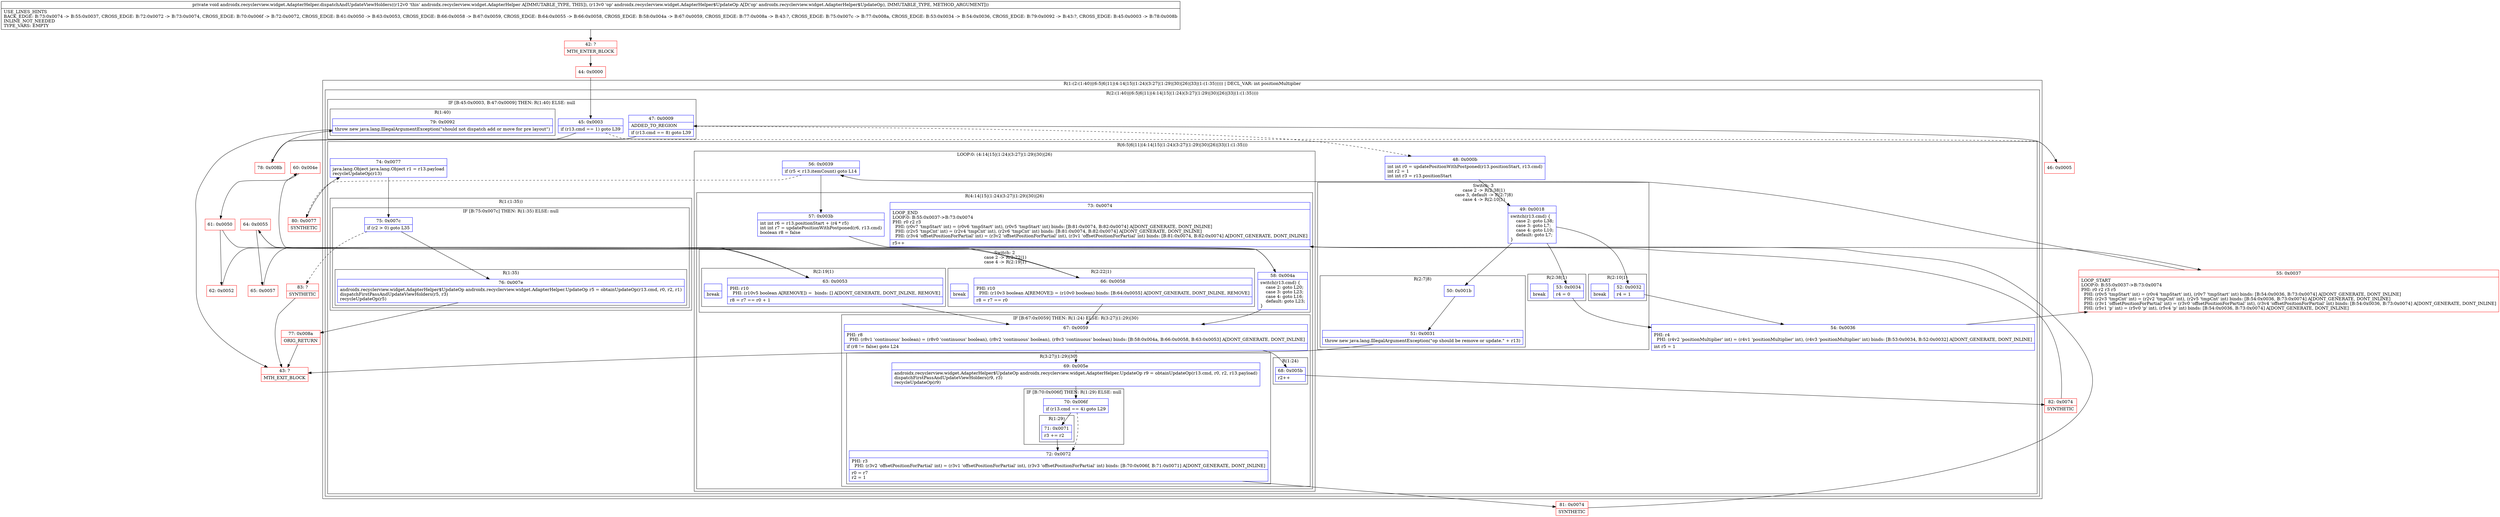 digraph "CFG forandroidx.recyclerview.widget.AdapterHelper.dispatchAndUpdateViewHolders(Landroidx\/recyclerview\/widget\/AdapterHelper$UpdateOp;)V" {
subgraph cluster_Region_1460322901 {
label = "R(1:(2:(1:40)|(6:5|6|11|(4:14|15|(1:24)(3:27|(1:29)|30)|26)|33|(1:(1:35))))) | DECL_VAR: int positionMultiplier\l";
node [shape=record,color=blue];
subgraph cluster_Region_1334672160 {
label = "R(2:(1:40)|(6:5|6|11|(4:14|15|(1:24)(3:27|(1:29)|30)|26)|33|(1:(1:35))))";
node [shape=record,color=blue];
subgraph cluster_IfRegion_1273805045 {
label = "IF [B:45:0x0003, B:47:0x0009] THEN: R(1:40) ELSE: null";
node [shape=record,color=blue];
Node_45 [shape=record,label="{45\:\ 0x0003|if (r13.cmd == 1) goto L39\l}"];
Node_47 [shape=record,label="{47\:\ 0x0009|ADDED_TO_REGION\l|if (r13.cmd == 8) goto L39\l}"];
subgraph cluster_Region_197813154 {
label = "R(1:40)";
node [shape=record,color=blue];
Node_79 [shape=record,label="{79\:\ 0x0092|throw new java.lang.IllegalArgumentException(\"should not dispatch add or move for pre layout\")\l}"];
}
}
subgraph cluster_Region_509612998 {
label = "R(6:5|6|11|(4:14|15|(1:24)(3:27|(1:29)|30)|26)|33|(1:(1:35)))";
node [shape=record,color=blue];
Node_48 [shape=record,label="{48\:\ 0x000b|int int r0 = updatePositionWithPostponed(r13.positionStart, r13.cmd)\lint r2 = 1\lint int r3 = r13.positionStart\l}"];
subgraph cluster_SwitchRegion_181600484 {
label = "Switch: 3
 case 2 -> R(2:38|1)
 case 3, default -> R(2:7|8)
 case 4 -> R(2:10|1)";
node [shape=record,color=blue];
Node_49 [shape=record,label="{49\:\ 0x0018|switch(r13.cmd) \{\l    case 2: goto L38;\l    case 3: goto L7;\l    case 4: goto L10;\l    default: goto L7;\l\}\l}"];
subgraph cluster_Region_1650756547 {
label = "R(2:38|1)";
node [shape=record,color=blue];
Node_53 [shape=record,label="{53\:\ 0x0034|r4 = 0\l}"];
Node_InsnContainer_782450405 [shape=record,label="{|break\l}"];
}
subgraph cluster_Region_10883284 {
label = "R(2:7|8)";
node [shape=record,color=blue];
Node_50 [shape=record,label="{50\:\ 0x001b}"];
Node_51 [shape=record,label="{51\:\ 0x0031|throw new java.lang.IllegalArgumentException(\"op should be remove or update.\" + r13)\l}"];
}
subgraph cluster_Region_1614399250 {
label = "R(2:10|1)";
node [shape=record,color=blue];
Node_52 [shape=record,label="{52\:\ 0x0032|r4 = 1\l}"];
Node_InsnContainer_1487512593 [shape=record,label="{|break\l}"];
}
}
Node_54 [shape=record,label="{54\:\ 0x0036|PHI: r4 \l  PHI: (r4v2 'positionMultiplier' int) = (r4v1 'positionMultiplier' int), (r4v3 'positionMultiplier' int) binds: [B:53:0x0034, B:52:0x0032] A[DONT_GENERATE, DONT_INLINE]\l|int r5 = 1\l}"];
subgraph cluster_LoopRegion_2053588550 {
label = "LOOP:0: (4:14|15|(1:24)(3:27|(1:29)|30)|26)";
node [shape=record,color=blue];
Node_56 [shape=record,label="{56\:\ 0x0039|if (r5 \< r13.itemCount) goto L14\l}"];
subgraph cluster_Region_284670086 {
label = "R(4:14|15|(1:24)(3:27|(1:29)|30)|26)";
node [shape=record,color=blue];
Node_57 [shape=record,label="{57\:\ 0x003b|int int r6 = r13.positionStart + (r4 * r5)\lint int r7 = updatePositionWithPostponed(r6, r13.cmd)\lboolean r8 = false\l}"];
subgraph cluster_SwitchRegion_1248811968 {
label = "Switch: 2
 case 2 -> R(2:22|1)
 case 4 -> R(2:19|1)";
node [shape=record,color=blue];
Node_58 [shape=record,label="{58\:\ 0x004a|switch(r13.cmd) \{\l    case 2: goto L20;\l    case 3: goto L23;\l    case 4: goto L16;\l    default: goto L23;\l\}\l}"];
subgraph cluster_Region_985386514 {
label = "R(2:22|1)";
node [shape=record,color=blue];
Node_66 [shape=record,label="{66\:\ 0x0058|PHI: r10 \l  PHI: (r10v3 boolean A[REMOVE]) = (r10v0 boolean) binds: [B:64:0x0055] A[DONT_GENERATE, DONT_INLINE, REMOVE]\l|r8 = r7 == r0\l}"];
Node_InsnContainer_2106331262 [shape=record,label="{|break\l}"];
}
subgraph cluster_Region_2141150866 {
label = "R(2:19|1)";
node [shape=record,color=blue];
Node_63 [shape=record,label="{63\:\ 0x0053|PHI: r10 \l  PHI: (r10v5 boolean A[REMOVE]) =  binds: [] A[DONT_GENERATE, DONT_INLINE, REMOVE]\l|r8 = r7 == r0 + 1\l}"];
Node_InsnContainer_1293721515 [shape=record,label="{|break\l}"];
}
}
subgraph cluster_IfRegion_1443562440 {
label = "IF [B:67:0x0059] THEN: R(1:24) ELSE: R(3:27|(1:29)|30)";
node [shape=record,color=blue];
Node_67 [shape=record,label="{67\:\ 0x0059|PHI: r8 \l  PHI: (r8v1 'continuous' boolean) = (r8v0 'continuous' boolean), (r8v2 'continuous' boolean), (r8v3 'continuous' boolean) binds: [B:58:0x004a, B:66:0x0058, B:63:0x0053] A[DONT_GENERATE, DONT_INLINE]\l|if (r8 != false) goto L24\l}"];
subgraph cluster_Region_514039698 {
label = "R(1:24)";
node [shape=record,color=blue];
Node_68 [shape=record,label="{68\:\ 0x005b|r2++\l}"];
}
subgraph cluster_Region_1736643589 {
label = "R(3:27|(1:29)|30)";
node [shape=record,color=blue];
Node_69 [shape=record,label="{69\:\ 0x005e|androidx.recyclerview.widget.AdapterHelper$UpdateOp androidx.recyclerview.widget.AdapterHelper.UpdateOp r9 = obtainUpdateOp(r13.cmd, r0, r2, r13.payload)\ldispatchFirstPassAndUpdateViewHolders(r9, r3)\lrecycleUpdateOp(r9)\l}"];
subgraph cluster_IfRegion_1484796725 {
label = "IF [B:70:0x006f] THEN: R(1:29) ELSE: null";
node [shape=record,color=blue];
Node_70 [shape=record,label="{70\:\ 0x006f|if (r13.cmd == 4) goto L29\l}"];
subgraph cluster_Region_2055997706 {
label = "R(1:29)";
node [shape=record,color=blue];
Node_71 [shape=record,label="{71\:\ 0x0071|r3 += r2\l}"];
}
}
Node_72 [shape=record,label="{72\:\ 0x0072|PHI: r3 \l  PHI: (r3v2 'offsetPositionForPartial' int) = (r3v1 'offsetPositionForPartial' int), (r3v3 'offsetPositionForPartial' int) binds: [B:70:0x006f, B:71:0x0071] A[DONT_GENERATE, DONT_INLINE]\l|r0 = r7\lr2 = 1\l}"];
}
}
Node_73 [shape=record,label="{73\:\ 0x0074|LOOP_END\lLOOP:0: B:55:0x0037\-\>B:73:0x0074\lPHI: r0 r2 r3 \l  PHI: (r0v7 'tmpStart' int) = (r0v6 'tmpStart' int), (r0v5 'tmpStart' int) binds: [B:81:0x0074, B:82:0x0074] A[DONT_GENERATE, DONT_INLINE]\l  PHI: (r2v5 'tmpCnt' int) = (r2v4 'tmpCnt' int), (r2v6 'tmpCnt' int) binds: [B:81:0x0074, B:82:0x0074] A[DONT_GENERATE, DONT_INLINE]\l  PHI: (r3v4 'offsetPositionForPartial' int) = (r3v2 'offsetPositionForPartial' int), (r3v1 'offsetPositionForPartial' int) binds: [B:81:0x0074, B:82:0x0074] A[DONT_GENERATE, DONT_INLINE]\l|r5++\l}"];
}
}
Node_74 [shape=record,label="{74\:\ 0x0077|java.lang.Object java.lang.Object r1 = r13.payload\lrecycleUpdateOp(r13)\l}"];
subgraph cluster_Region_1744949950 {
label = "R(1:(1:35))";
node [shape=record,color=blue];
subgraph cluster_IfRegion_2145563399 {
label = "IF [B:75:0x007c] THEN: R(1:35) ELSE: null";
node [shape=record,color=blue];
Node_75 [shape=record,label="{75\:\ 0x007c|if (r2 \> 0) goto L35\l}"];
subgraph cluster_Region_1635753092 {
label = "R(1:35)";
node [shape=record,color=blue];
Node_76 [shape=record,label="{76\:\ 0x007e|androidx.recyclerview.widget.AdapterHelper$UpdateOp androidx.recyclerview.widget.AdapterHelper.UpdateOp r5 = obtainUpdateOp(r13.cmd, r0, r2, r1)\ldispatchFirstPassAndUpdateViewHolders(r5, r3)\lrecycleUpdateOp(r5)\l}"];
}
}
}
}
}
}
Node_42 [shape=record,color=red,label="{42\:\ ?|MTH_ENTER_BLOCK\l}"];
Node_44 [shape=record,color=red,label="{44\:\ 0x0000}"];
Node_46 [shape=record,color=red,label="{46\:\ 0x0005}"];
Node_43 [shape=record,color=red,label="{43\:\ ?|MTH_EXIT_BLOCK\l}"];
Node_55 [shape=record,color=red,label="{55\:\ 0x0037|LOOP_START\lLOOP:0: B:55:0x0037\-\>B:73:0x0074\lPHI: r0 r2 r3 r5 \l  PHI: (r0v5 'tmpStart' int) = (r0v4 'tmpStart' int), (r0v7 'tmpStart' int) binds: [B:54:0x0036, B:73:0x0074] A[DONT_GENERATE, DONT_INLINE]\l  PHI: (r2v3 'tmpCnt' int) = (r2v2 'tmpCnt' int), (r2v5 'tmpCnt' int) binds: [B:54:0x0036, B:73:0x0074] A[DONT_GENERATE, DONT_INLINE]\l  PHI: (r3v1 'offsetPositionForPartial' int) = (r3v0 'offsetPositionForPartial' int), (r3v4 'offsetPositionForPartial' int) binds: [B:54:0x0036, B:73:0x0074] A[DONT_GENERATE, DONT_INLINE]\l  PHI: (r5v1 'p' int) = (r5v0 'p' int), (r5v4 'p' int) binds: [B:54:0x0036, B:73:0x0074] A[DONT_GENERATE, DONT_INLINE]\l}"];
Node_60 [shape=record,color=red,label="{60\:\ 0x004e}"];
Node_61 [shape=record,color=red,label="{61\:\ 0x0050}"];
Node_62 [shape=record,color=red,label="{62\:\ 0x0052}"];
Node_64 [shape=record,color=red,label="{64\:\ 0x0055}"];
Node_65 [shape=record,color=red,label="{65\:\ 0x0057}"];
Node_82 [shape=record,color=red,label="{82\:\ 0x0074|SYNTHETIC\l}"];
Node_81 [shape=record,color=red,label="{81\:\ 0x0074|SYNTHETIC\l}"];
Node_80 [shape=record,color=red,label="{80\:\ 0x0077|SYNTHETIC\l}"];
Node_77 [shape=record,color=red,label="{77\:\ 0x008a|ORIG_RETURN\l}"];
Node_83 [shape=record,color=red,label="{83\:\ ?|SYNTHETIC\l}"];
Node_78 [shape=record,color=red,label="{78\:\ 0x008b}"];
MethodNode[shape=record,label="{private void androidx.recyclerview.widget.AdapterHelper.dispatchAndUpdateViewHolders((r12v0 'this' androidx.recyclerview.widget.AdapterHelper A[IMMUTABLE_TYPE, THIS]), (r13v0 'op' androidx.recyclerview.widget.AdapterHelper$UpdateOp A[D('op' androidx.recyclerview.widget.AdapterHelper$UpdateOp), IMMUTABLE_TYPE, METHOD_ARGUMENT]))  | USE_LINES_HINTS\lBACK_EDGE: B:73:0x0074 \-\> B:55:0x0037, CROSS_EDGE: B:72:0x0072 \-\> B:73:0x0074, CROSS_EDGE: B:70:0x006f \-\> B:72:0x0072, CROSS_EDGE: B:61:0x0050 \-\> B:63:0x0053, CROSS_EDGE: B:66:0x0058 \-\> B:67:0x0059, CROSS_EDGE: B:64:0x0055 \-\> B:66:0x0058, CROSS_EDGE: B:58:0x004a \-\> B:67:0x0059, CROSS_EDGE: B:77:0x008a \-\> B:43:?, CROSS_EDGE: B:75:0x007c \-\> B:77:0x008a, CROSS_EDGE: B:53:0x0034 \-\> B:54:0x0036, CROSS_EDGE: B:79:0x0092 \-\> B:43:?, CROSS_EDGE: B:45:0x0003 \-\> B:78:0x008b\lINLINE_NOT_NEEDED\lTYPE_VARS: EMPTY\l}"];
MethodNode -> Node_42;Node_45 -> Node_46[style=dashed];
Node_45 -> Node_78;
Node_47 -> Node_48[style=dashed];
Node_47 -> Node_78;
Node_79 -> Node_43;
Node_48 -> Node_49;
Node_49 -> Node_50;
Node_49 -> Node_52;
Node_49 -> Node_53;
Node_53 -> Node_54;
Node_50 -> Node_51;
Node_51 -> Node_43;
Node_52 -> Node_54;
Node_54 -> Node_55;
Node_56 -> Node_57;
Node_56 -> Node_80[style=dashed];
Node_57 -> Node_58;
Node_58 -> Node_60;
Node_58 -> Node_64;
Node_58 -> Node_67;
Node_66 -> Node_67;
Node_63 -> Node_67;
Node_67 -> Node_68;
Node_67 -> Node_69[style=dashed];
Node_68 -> Node_82;
Node_69 -> Node_70;
Node_70 -> Node_71;
Node_70 -> Node_72[style=dashed];
Node_71 -> Node_72;
Node_72 -> Node_81;
Node_73 -> Node_55;
Node_74 -> Node_75;
Node_75 -> Node_76;
Node_75 -> Node_83[style=dashed];
Node_76 -> Node_77;
Node_42 -> Node_44;
Node_44 -> Node_45;
Node_46 -> Node_47;
Node_55 -> Node_56;
Node_60 -> Node_61;
Node_61 -> Node_62;
Node_61 -> Node_63;
Node_62 -> Node_63;
Node_64 -> Node_65;
Node_64 -> Node_66;
Node_65 -> Node_66;
Node_82 -> Node_73;
Node_81 -> Node_73;
Node_80 -> Node_74;
Node_77 -> Node_43;
Node_83 -> Node_43;
Node_78 -> Node_79;
}

